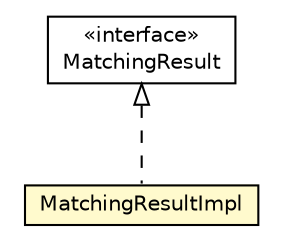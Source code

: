 #!/usr/local/bin/dot
#
# Class diagram 
# Generated by UMLGraph version R5_6-24-gf6e263 (http://www.umlgraph.org/)
#

digraph G {
	edge [fontname="Helvetica",fontsize=10,labelfontname="Helvetica",labelfontsize=10];
	node [fontname="Helvetica",fontsize=10,shape=plaintext];
	nodesep=0.25;
	ranksep=0.5;
	// org.universAAL.middleware.managers.api.MatchingResult
	c5489017 [label=<<table title="org.universAAL.middleware.managers.api.MatchingResult" border="0" cellborder="1" cellspacing="0" cellpadding="2" port="p" href="../api/MatchingResult.html">
		<tr><td><table border="0" cellspacing="0" cellpadding="1">
<tr><td align="center" balign="center"> &#171;interface&#187; </td></tr>
<tr><td align="center" balign="center"> MatchingResult </td></tr>
		</table></td></tr>
		</table>>, URL="../api/MatchingResult.html", fontname="Helvetica", fontcolor="black", fontsize=10.0];
	// org.universAAL.middleware.managers.space.MatchingResultImpl
	c5489996 [label=<<table title="org.universAAL.middleware.managers.space.MatchingResultImpl" border="0" cellborder="1" cellspacing="0" cellpadding="2" port="p" bgcolor="lemonChiffon" href="./MatchingResultImpl.html">
		<tr><td><table border="0" cellspacing="0" cellpadding="1">
<tr><td align="center" balign="center"> MatchingResultImpl </td></tr>
		</table></td></tr>
		</table>>, URL="./MatchingResultImpl.html", fontname="Helvetica", fontcolor="black", fontsize=10.0];
	//org.universAAL.middleware.managers.space.MatchingResultImpl implements org.universAAL.middleware.managers.api.MatchingResult
	c5489017:p -> c5489996:p [dir=back,arrowtail=empty,style=dashed];
}


